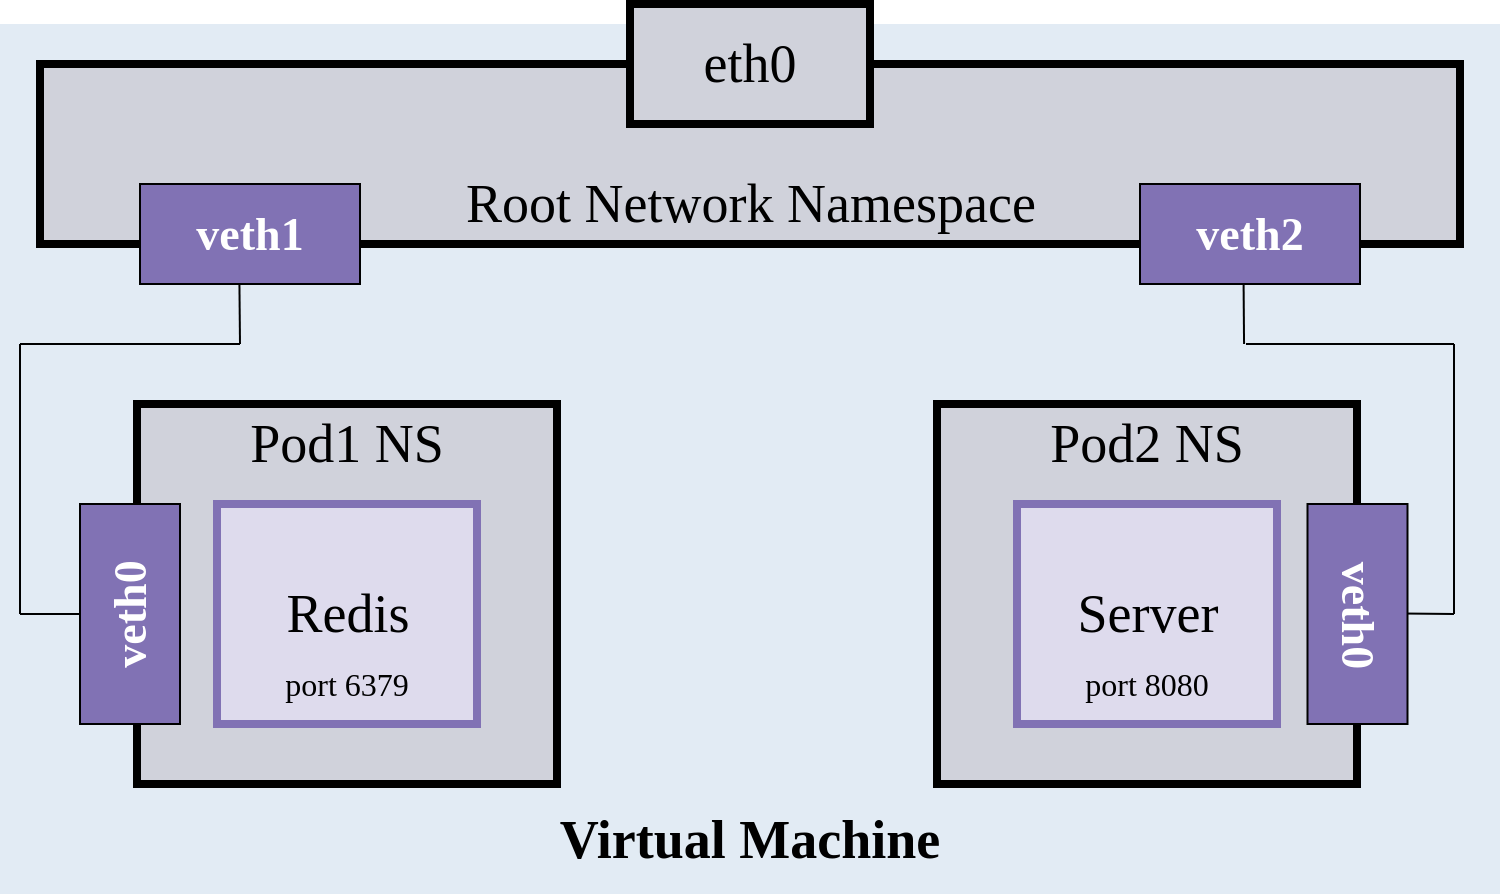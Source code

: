 <mxfile version="14.6.13" type="device"><diagram id="Zcpw_5d9GKW3aQYZWb6K" name="第 1 页"><mxGraphModel dx="1106" dy="997" grid="1" gridSize="10" guides="1" tooltips="1" connect="1" arrows="1" fold="1" page="1" pageScale="1" pageWidth="827" pageHeight="1169" math="0" shadow="0"><root><mxCell id="0"/><mxCell id="1" parent="0"/><mxCell id="VUpxVYjG1IkrGPYTMD7r-1" value="" style="rounded=0;whiteSpace=wrap;html=1;fontColor=#ffffff;fillColor=#E2EBF4;strokeColor=none;" parent="1" vertex="1"><mxGeometry x="280" y="180" width="750" height="435" as="geometry"/></mxCell><mxCell id="MwDwKEJPzP-S3Gp6qp2d-11" value="" style="endArrow=none;html=1;fontFamily=Comic Sans MS;fontSize=23;fontColor=#FFFFFF;" parent="1" edge="1"><mxGeometry x="981" y="309.75" width="50" height="50" as="geometry"><mxPoint x="981" y="474.8" as="sourcePoint"/><mxPoint x="1007" y="475" as="targetPoint"/></mxGeometry></mxCell><mxCell id="-cu11wWTAuigdZ9QGUqR-4" value="" style="group" parent="1" vertex="1" connectable="0"><mxGeometry x="340" y="360" width="227" height="200" as="geometry"/></mxCell><mxCell id="-cu11wWTAuigdZ9QGUqR-1" value="" style="rounded=0;whiteSpace=wrap;html=1;fontFamily=Comic Sans MS;fontSize=27;fillColor=#D0D2DB;strokeWidth=4;" parent="-cu11wWTAuigdZ9QGUqR-4" vertex="1"><mxGeometry x="8.5" y="10" width="210" height="190" as="geometry"/></mxCell><mxCell id="-cu11wWTAuigdZ9QGUqR-3" value="Pod1 NS" style="text;html=1;strokeColor=none;fillColor=none;align=center;verticalAlign=middle;whiteSpace=wrap;rounded=0;fontSize=27;fontFamily=Comic Sans MS;" parent="-cu11wWTAuigdZ9QGUqR-4" vertex="1"><mxGeometry width="227" height="60" as="geometry"/></mxCell><mxCell id="MwDwKEJPzP-S3Gp6qp2d-1" value="" style="rounded=0;whiteSpace=wrap;html=1;fillColor=#8172B4;" parent="1" vertex="1"><mxGeometry x="320" y="420" width="50" height="110" as="geometry"/></mxCell><mxCell id="-cu11wWTAuigdZ9QGUqR-8" value="" style="group" parent="1" vertex="1" connectable="0"><mxGeometry x="740" y="360" width="243.75" height="200" as="geometry"/></mxCell><mxCell id="-cu11wWTAuigdZ9QGUqR-9" value="" style="rounded=0;whiteSpace=wrap;html=1;fontFamily=Comic Sans MS;fontSize=27;fillColor=#D0D2DB;strokeWidth=4;" parent="-cu11wWTAuigdZ9QGUqR-8" vertex="1"><mxGeometry x="8.5" y="10" width="210" height="190" as="geometry"/></mxCell><mxCell id="-cu11wWTAuigdZ9QGUqR-10" value="Pod2 NS" style="text;html=1;strokeColor=none;fillColor=none;align=center;verticalAlign=middle;whiteSpace=wrap;rounded=0;fontSize=27;fontFamily=Comic Sans MS;" parent="-cu11wWTAuigdZ9QGUqR-8" vertex="1"><mxGeometry width="227" height="60" as="geometry"/></mxCell><mxCell id="-cu11wWTAuigdZ9QGUqR-12" value="" style="group" parent="-cu11wWTAuigdZ9QGUqR-8" vertex="1" connectable="0"><mxGeometry x="48.5" y="60" width="130" height="110" as="geometry"/></mxCell><mxCell id="VUpxVYjG1IkrGPYTMD7r-8" value="Server" style="rounded=0;whiteSpace=wrap;html=1;fontFamily=Comic Sans MS;fontSize=27;strokeWidth=4;fillColor=#DEDBED;strokeColor=#8172B4;" parent="-cu11wWTAuigdZ9QGUqR-12" vertex="1"><mxGeometry width="130" height="110" as="geometry"/></mxCell><mxCell id="fNDuQwJMVJwzsPCAAHMG-3" value="port 8080" style="text;html=1;strokeColor=none;fillColor=none;align=center;verticalAlign=middle;whiteSpace=wrap;rounded=0;fontSize=16;fontFamily=Comic Sans MS;" parent="-cu11wWTAuigdZ9QGUqR-12" vertex="1"><mxGeometry x="12.5" y="80" width="105" height="20" as="geometry"/></mxCell><mxCell id="MwDwKEJPzP-S3Gp6qp2d-16" value="" style="group" parent="-cu11wWTAuigdZ9QGUqR-8" vertex="1" connectable="0"><mxGeometry x="193.75" y="60" width="50" height="110" as="geometry"/></mxCell><mxCell id="MwDwKEJPzP-S3Gp6qp2d-9" value="" style="rounded=0;whiteSpace=wrap;html=1;fillColor=#8172B4;" parent="MwDwKEJPzP-S3Gp6qp2d-16" vertex="1"><mxGeometry width="50" height="110" as="geometry"/></mxCell><mxCell id="MwDwKEJPzP-S3Gp6qp2d-10" value="veth0" style="text;html=1;strokeColor=none;fillColor=none;align=center;verticalAlign=middle;whiteSpace=wrap;rounded=0;fontSize=23;fontFamily=Comic Sans MS;rotation=90;fontColor=#FFFFFF;fontStyle=1" parent="MwDwKEJPzP-S3Gp6qp2d-16" vertex="1"><mxGeometry x="3.75" y="45" width="42.5" height="20" as="geometry"/></mxCell><mxCell id="VUpxVYjG1IkrGPYTMD7r-2" value="Virtual Machine" style="text;html=1;strokeColor=none;fillColor=none;align=center;verticalAlign=middle;whiteSpace=wrap;rounded=0;fontFamily=Comic Sans MS;fontSize=27;fontStyle=1" parent="1" vertex="1"><mxGeometry x="525" y="560" width="260" height="55" as="geometry"/></mxCell><mxCell id="VUpxVYjG1IkrGPYTMD7r-3" value="" style="rounded=0;whiteSpace=wrap;html=1;fontFamily=Comic Sans MS;fontSize=27;fillColor=#D0D2DB;strokeWidth=4;" parent="1" vertex="1"><mxGeometry x="300" y="200" width="710" height="90" as="geometry"/></mxCell><mxCell id="VUpxVYjG1IkrGPYTMD7r-4" value="Root Network Namespace" style="text;html=1;strokeColor=none;fillColor=none;align=center;verticalAlign=middle;whiteSpace=wrap;rounded=0;fontFamily=Comic Sans MS;fontSize=27;" parent="1" vertex="1"><mxGeometry x="457.5" y="250" width="395" height="40" as="geometry"/></mxCell><mxCell id="VUpxVYjG1IkrGPYTMD7r-5" value="eth0" style="rounded=0;whiteSpace=wrap;html=1;fontFamily=Comic Sans MS;fontSize=27;strokeWidth=4;fillColor=#D0D2DB;" parent="1" vertex="1"><mxGeometry x="595" y="170" width="120" height="60" as="geometry"/></mxCell><mxCell id="-cu11wWTAuigdZ9QGUqR-2" value="" style="group" parent="1" vertex="1" connectable="0"><mxGeometry x="388.5" y="420" width="130" height="110" as="geometry"/></mxCell><mxCell id="VUpxVYjG1IkrGPYTMD7r-6" value="Redis" style="rounded=0;whiteSpace=wrap;html=1;fontFamily=Comic Sans MS;fontSize=27;strokeWidth=4;fillColor=#DEDBED;strokeColor=#8172B4;" parent="-cu11wWTAuigdZ9QGUqR-2" vertex="1"><mxGeometry width="130" height="110" as="geometry"/></mxCell><mxCell id="fNDuQwJMVJwzsPCAAHMG-1" value="port 6379" style="text;html=1;strokeColor=none;fillColor=none;align=center;verticalAlign=middle;whiteSpace=wrap;rounded=0;fontSize=16;fontFamily=Comic Sans MS;" parent="-cu11wWTAuigdZ9QGUqR-2" vertex="1"><mxGeometry x="12.5" y="80" width="105" height="20" as="geometry"/></mxCell><mxCell id="MwDwKEJPzP-S3Gp6qp2d-2" value="veth0" style="text;html=1;strokeColor=none;fillColor=none;align=center;verticalAlign=middle;whiteSpace=wrap;rounded=0;fontSize=23;fontFamily=Comic Sans MS;rotation=-90;fontColor=#FFFFFF;fontStyle=1" parent="1" vertex="1"><mxGeometry x="325" y="465" width="40" height="20" as="geometry"/></mxCell><mxCell id="MwDwKEJPzP-S3Gp6qp2d-3" value="veth1" style="rounded=0;whiteSpace=wrap;html=1;fillColor=#8172B4;rotation=90;horizontal=0;fontFamily=Comic Sans MS;fontColor=#FFFFFF;fontSize=23;fontStyle=1" parent="1" vertex="1"><mxGeometry x="380" y="230" width="50" height="110" as="geometry"/></mxCell><mxCell id="MwDwKEJPzP-S3Gp6qp2d-4" value="" style="endArrow=none;html=1;fontFamily=Comic Sans MS;fontSize=23;fontColor=#FFFFFF;entryX=0;entryY=0.5;entryDx=0;entryDy=0;" parent="1" target="MwDwKEJPzP-S3Gp6qp2d-1" edge="1"><mxGeometry width="50" height="50" relative="1" as="geometry"><mxPoint x="290" y="475" as="sourcePoint"/><mxPoint x="170" y="500" as="targetPoint"/></mxGeometry></mxCell><mxCell id="MwDwKEJPzP-S3Gp6qp2d-5" value="" style="endArrow=none;html=1;fontFamily=Comic Sans MS;fontSize=23;fontColor=#FFFFFF;" parent="1" edge="1"><mxGeometry width="50" height="50" relative="1" as="geometry"><mxPoint x="290" y="340" as="sourcePoint"/><mxPoint x="290" y="475" as="targetPoint"/></mxGeometry></mxCell><mxCell id="MwDwKEJPzP-S3Gp6qp2d-6" value="" style="endArrow=none;html=1;fontFamily=Comic Sans MS;fontSize=23;fontColor=#FFFFFF;entryX=0.999;entryY=0.548;entryDx=0;entryDy=0;entryPerimeter=0;" parent="1" target="MwDwKEJPzP-S3Gp6qp2d-3" edge="1"><mxGeometry width="50" height="50" relative="1" as="geometry"><mxPoint x="400" y="340" as="sourcePoint"/><mxPoint x="240" y="360" as="targetPoint"/></mxGeometry></mxCell><mxCell id="MwDwKEJPzP-S3Gp6qp2d-7" value="" style="endArrow=none;html=1;fontFamily=Comic Sans MS;fontSize=23;fontColor=#FFFFFF;" parent="1" edge="1"><mxGeometry width="50" height="50" relative="1" as="geometry"><mxPoint x="290" y="340" as="sourcePoint"/><mxPoint x="400" y="340" as="targetPoint"/></mxGeometry></mxCell><mxCell id="MwDwKEJPzP-S3Gp6qp2d-8" value="veth2" style="rounded=0;whiteSpace=wrap;html=1;fillColor=#8172B4;rotation=90;horizontal=0;fontFamily=Comic Sans MS;fontColor=#FFFFFF;fontSize=23;fontStyle=1" parent="1" vertex="1"><mxGeometry x="880" y="230" width="50" height="110" as="geometry"/></mxCell><mxCell id="MwDwKEJPzP-S3Gp6qp2d-12" value="" style="endArrow=none;html=1;fontFamily=Comic Sans MS;fontSize=23;fontColor=#FFFFFF;" parent="1" edge="1"><mxGeometry x="1007" y="309.95" width="50" height="50" as="geometry"><mxPoint x="1007" y="340.0" as="sourcePoint"/><mxPoint x="1007" y="475.0" as="targetPoint"/></mxGeometry></mxCell><mxCell id="MwDwKEJPzP-S3Gp6qp2d-13" value="" style="endArrow=none;html=1;fontFamily=Comic Sans MS;fontSize=23;fontColor=#FFFFFF;entryX=0.999;entryY=0.548;entryDx=0;entryDy=0;entryPerimeter=0;" parent="1" edge="1"><mxGeometry x="812.03" y="309.95" width="50" height="50" as="geometry"><mxPoint x="902.03" y="340.0" as="sourcePoint"/><mxPoint x="901.801" y="309.95" as="targetPoint"/></mxGeometry></mxCell><mxCell id="MwDwKEJPzP-S3Gp6qp2d-14" value="" style="endArrow=none;html=1;fontFamily=Comic Sans MS;fontSize=23;fontColor=#FFFFFF;" parent="1" edge="1"><mxGeometry x="912" y="309.95" width="50" height="50" as="geometry"><mxPoint x="903" y="340" as="sourcePoint"/><mxPoint x="1007" y="340" as="targetPoint"/></mxGeometry></mxCell></root></mxGraphModel></diagram></mxfile>
